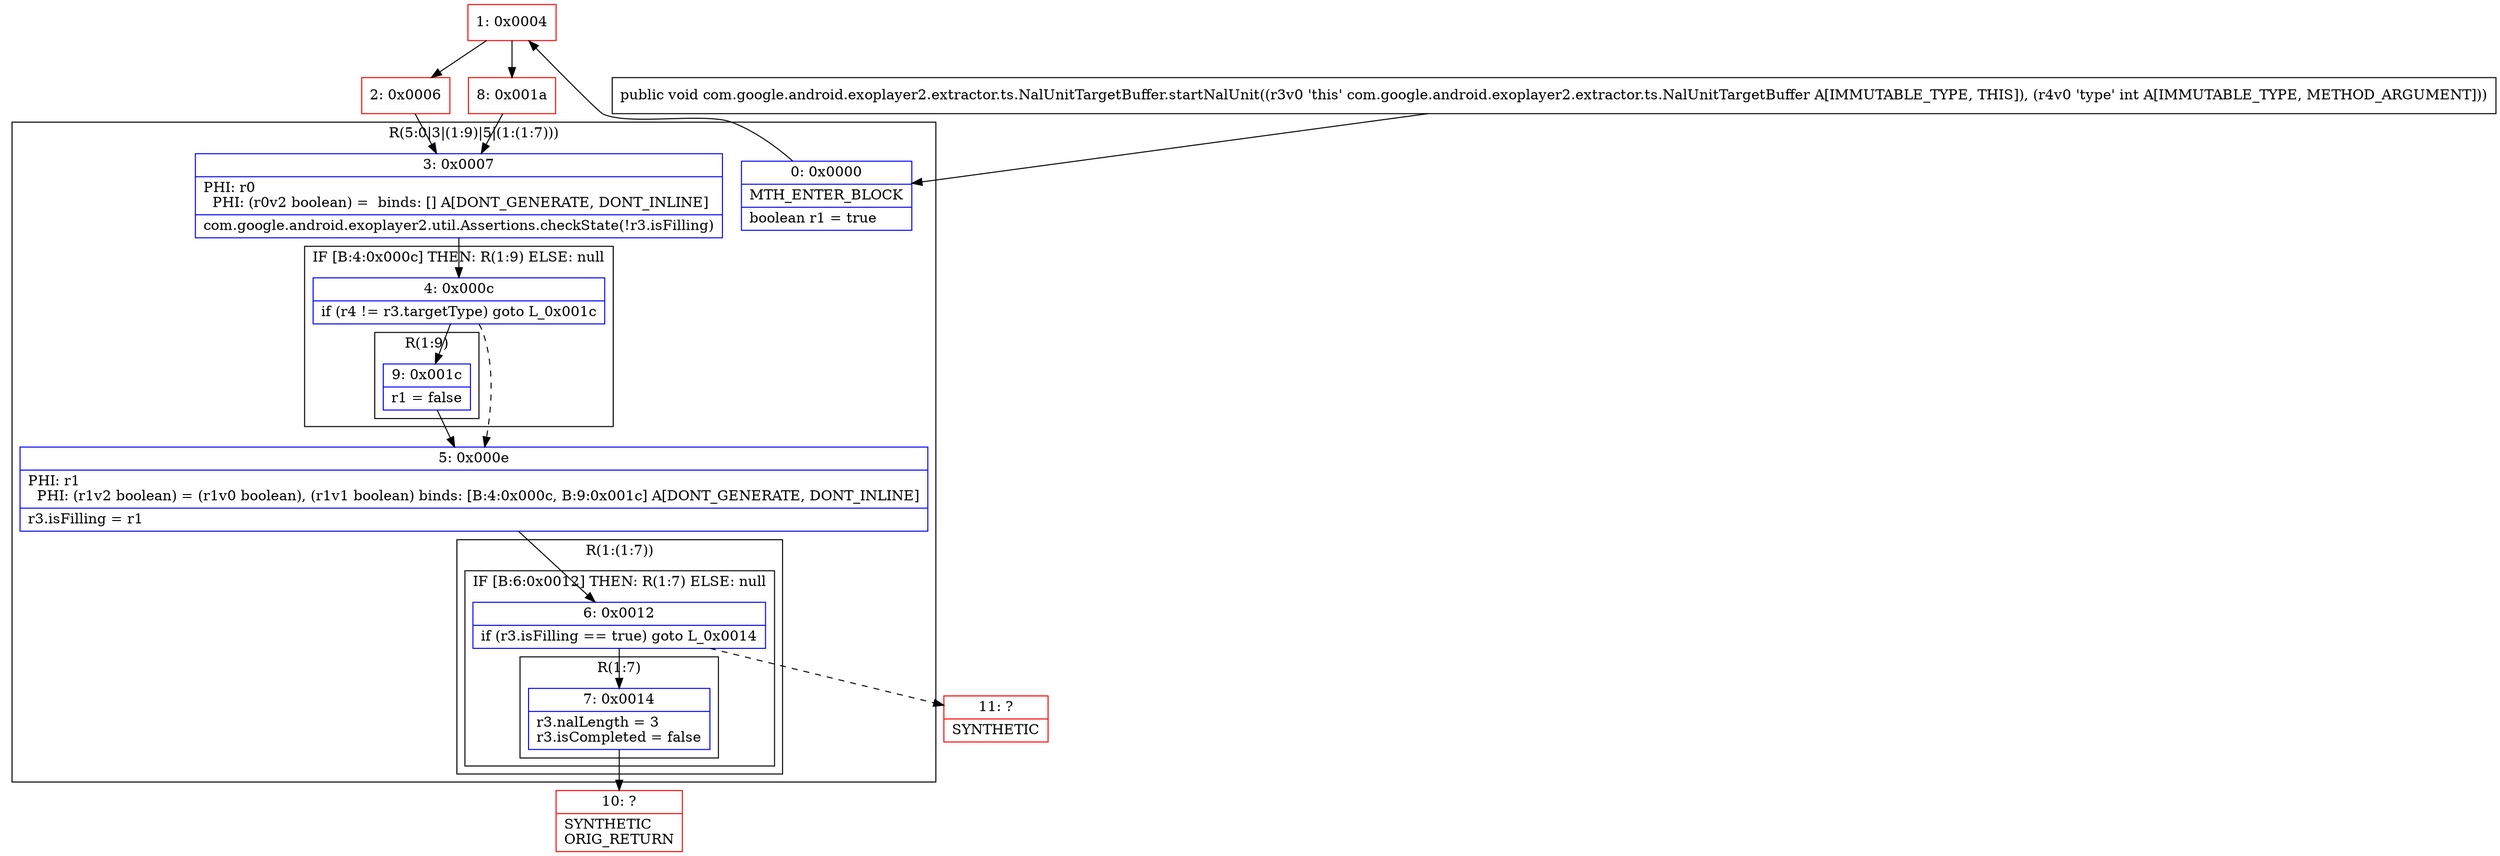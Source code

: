 digraph "CFG forcom.google.android.exoplayer2.extractor.ts.NalUnitTargetBuffer.startNalUnit(I)V" {
subgraph cluster_Region_975174513 {
label = "R(5:0|3|(1:9)|5|(1:(1:7)))";
node [shape=record,color=blue];
Node_0 [shape=record,label="{0\:\ 0x0000|MTH_ENTER_BLOCK\l|boolean r1 = true\l}"];
Node_3 [shape=record,label="{3\:\ 0x0007|PHI: r0 \l  PHI: (r0v2 boolean) =  binds: [] A[DONT_GENERATE, DONT_INLINE]\l|com.google.android.exoplayer2.util.Assertions.checkState(!r3.isFilling)\l}"];
subgraph cluster_IfRegion_927956513 {
label = "IF [B:4:0x000c] THEN: R(1:9) ELSE: null";
node [shape=record,color=blue];
Node_4 [shape=record,label="{4\:\ 0x000c|if (r4 != r3.targetType) goto L_0x001c\l}"];
subgraph cluster_Region_938981672 {
label = "R(1:9)";
node [shape=record,color=blue];
Node_9 [shape=record,label="{9\:\ 0x001c|r1 = false\l}"];
}
}
Node_5 [shape=record,label="{5\:\ 0x000e|PHI: r1 \l  PHI: (r1v2 boolean) = (r1v0 boolean), (r1v1 boolean) binds: [B:4:0x000c, B:9:0x001c] A[DONT_GENERATE, DONT_INLINE]\l|r3.isFilling = r1\l}"];
subgraph cluster_Region_933100132 {
label = "R(1:(1:7))";
node [shape=record,color=blue];
subgraph cluster_IfRegion_745723186 {
label = "IF [B:6:0x0012] THEN: R(1:7) ELSE: null";
node [shape=record,color=blue];
Node_6 [shape=record,label="{6\:\ 0x0012|if (r3.isFilling == true) goto L_0x0014\l}"];
subgraph cluster_Region_398051651 {
label = "R(1:7)";
node [shape=record,color=blue];
Node_7 [shape=record,label="{7\:\ 0x0014|r3.nalLength = 3\lr3.isCompleted = false\l}"];
}
}
}
}
Node_1 [shape=record,color=red,label="{1\:\ 0x0004}"];
Node_2 [shape=record,color=red,label="{2\:\ 0x0006}"];
Node_8 [shape=record,color=red,label="{8\:\ 0x001a}"];
Node_10 [shape=record,color=red,label="{10\:\ ?|SYNTHETIC\lORIG_RETURN\l}"];
Node_11 [shape=record,color=red,label="{11\:\ ?|SYNTHETIC\l}"];
MethodNode[shape=record,label="{public void com.google.android.exoplayer2.extractor.ts.NalUnitTargetBuffer.startNalUnit((r3v0 'this' com.google.android.exoplayer2.extractor.ts.NalUnitTargetBuffer A[IMMUTABLE_TYPE, THIS]), (r4v0 'type' int A[IMMUTABLE_TYPE, METHOD_ARGUMENT])) }"];
MethodNode -> Node_0;
Node_0 -> Node_1;
Node_3 -> Node_4;
Node_4 -> Node_5[style=dashed];
Node_4 -> Node_9;
Node_9 -> Node_5;
Node_5 -> Node_6;
Node_6 -> Node_7;
Node_6 -> Node_11[style=dashed];
Node_7 -> Node_10;
Node_1 -> Node_2;
Node_1 -> Node_8;
Node_2 -> Node_3;
Node_8 -> Node_3;
}

